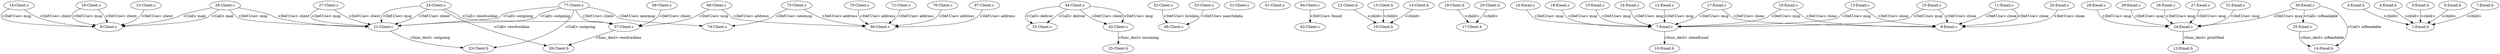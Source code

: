 digraph {
82 [label = "8-Client.c"];
83 [label = "13-Client.c"];
83 -> 82[label="<Def-Use> client"];
84 [label = "14-Client.c"];
84 -> 82[label="<Def-Use> client"];
84 -> 82[label="<Def-Use> msg"];
85 [label = "16-Client.c"];
85 -> 82[label="<Def-Use> client"];
85 -> 82[label="<Def-Use> msg"];
86 [label = "21-Client.c"];
87 [label = "24-Client.c"];
87 -> 86[label="<Def-Use> client"];
87 -> 86[label="<Def-Use> msg"];
88 [label = "27-Client.c"];
88 -> 86[label="<Def-Use> msg"];
88 -> 86[label="<Def-Use> client"];
89 [label = "28-Client.c"];
89 -> 82[label="<Call> mail"];
89 -> 86[label="<Def-Use> client"];
89 -> 86[label="<Def-Use> msg"];
90 [label = "33-Client.c"];
91 [label = "42-Client.c"];
92 [label = "44-Client.c"];
92 -> 90[label="<Call> deliver"];
92 -> 91[label="<Def-Use> client"];
92 -> 91[label="<Def-Use> msg"];
93 [label = "49-Client.c"];
94 [label = "51-Client.c"];
95 [label = "52-Client.c"];
95 -> 93[label="<Def-Use> listdata"];
96 [label = "53-Client.c"];
96 -> 93[label="<Def-Use> searchdata"];
97 [label = "57-Client.c"];
98 [label = "59-Client.c"];
98 -> 97[label="<Def-Use> client"];
99 [label = "61-Client.c"];
100 [label = "62-Client.c"];
101 [label = "64-Client.c"];
101 -> 100[label="<Def-Use> found"];
102 [label = "66-Client.c"];
103 [label = "67-Client.c"];
103 -> 102[label="<Def-Use> address"];
104 [label = "69-Client.c"];
104 -> 97[label="<Def-Use> msg"];
104 -> 102[label="<Def-Use> address"];
105 [label = "70-Client.c"];
105 -> 102[label="<Def-Use> address"];
106 [label = "72-Client.c"];
106 -> 102[label="<Def-Use> address"];
107 [label = "74-Client.c"];
108 [label = "75-Client.c"];
108 -> 107[label="<Def-Use> newmsg"];
108 -> 102[label="<Def-Use> address"];
109 [label = "76-Client.c"];
109 -> 102[label="<Def-Use> address"];
110 [label = "77-Client.c"];
110 -> 86[label="<Call> outgoing"];
110 -> 97[label="<Def-Use> client"];
110 -> 107[label="<Def-Use> newmsg"];
111 [label = "10-Client.h"];
112 [label = "12-Client.h"];
113 [label = "13-Client.h"];
114 [label = "14-Client.h"];
114 -> 111[label="<child>"];
112 -> 111[label="<child>"];
113 -> 111[label="<child>"];
115 [label = "17-Client.h"];
116 [label = "19-Client.h"];
117 [label = "20-Client.h"];
116 -> 115[label="<child>"];
117 -> 115[label="<child>"];
118 [label = "23-Client.h"];
119 [label = "25-Client.h"];
120 [label = "28-Client.h"];
121 [label = "7-Email.c"];
122 [label = "9-Email.c"];
123 [label = "10-Email.c"];
123 -> 121[label="<Def-Use> msg"];
124 [label = "11-Email.c"];
124 -> 122[label="<Def-Use> clone"];
124 -> 122[label="<Def-Use> clone"];
125 [label = "12-Email.c"];
125 -> 121[label="<Def-Use> msg"];
126 [label = "13-Email.c"];
126 -> 122[label="<Def-Use> clone"];
126 -> 121[label="<Def-Use> msg"];
127 [label = "14-Email.c"];
127 -> 121[label="<Def-Use> msg"];
128 [label = "15-Email.c"];
128 -> 122[label="<Def-Use> clone"];
128 -> 121[label="<Def-Use> msg"];
129 [label = "16-Email.c"];
129 -> 121[label="<Def-Use> msg"];
130 [label = "17-Email.c"];
130 -> 122[label="<Def-Use> clone"];
130 -> 121[label="<Def-Use> msg"];
131 [label = "18-Email.c"];
131 -> 121[label="<Def-Use> msg"];
132 [label = "19-Email.c"];
132 -> 122[label="<Def-Use> clone"];
132 -> 121[label="<Def-Use> msg"];
133 [label = "20-Email.c"];
133 -> 122[label="<Def-Use> clone"];
134 [label = "24-Email.c"];
135 [label = "26-Email.c"];
135 -> 134[label="<Def-Use> msg"];
136 [label = "27-Email.c"];
136 -> 134[label="<Def-Use> msg"];
137 [label = "28-Email.c"];
137 -> 134[label="<Def-Use> msg"];
138 [label = "29-Email.c"];
138 -> 134[label="<Def-Use> msg"];
139 [label = "30-Email.c"];
139 -> 134[label="<Def-Use> msg"];
140 [label = "31-Email.c"];
140 -> 134[label="<Def-Use> msg"];
141 [label = "35-Email.c"];
142 [label = "1-Email.h"];
143 [label = "3-Email.h"];
144 [label = "4-Email.h"];
145 [label = "5-Email.h"];
146 [label = "6-Email.h"];
147 [label = "7-Email.h"];
144 -> 142[label="<child>"];
143 -> 142[label="<child>"];
146 -> 142[label="<child>"];
147 -> 142[label="<child>"];
145 -> 142[label="<child>"];
148 [label = "10-Email.h"];
149 [label = "12-Email.h"];
150 [label = "14-Email.h"];
110 -> 86[label="<Call> outgoing"];
110 -> 118[label="<Call> outgoing"];
87 -> 120[label="<Call> resolveAlias"];
87 -> 97[label="<Call> resolveAlias"];
139 -> 141[label="<Call> isReadable"];
139 -> 150[label="<Call> isReadable"];
92 -> 90[label="<Call> deliver"];
89 -> 82[label="<Call> mail"];
134 -> 149[label="<func_decl> printMail"];
86 -> 118[label="<func_decl> outgoing"];
141 -> 150[label="<func_decl> isReadable"];
91 -> 119[label="<func_decl> incoming"];
121 -> 148[label="<func_decl> cloneEmail"];
97 -> 120[label="<func_decl> resolveAlias"];
}